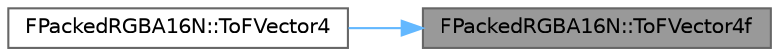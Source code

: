 digraph "FPackedRGBA16N::ToFVector4f"
{
 // INTERACTIVE_SVG=YES
 // LATEX_PDF_SIZE
  bgcolor="transparent";
  edge [fontname=Helvetica,fontsize=10,labelfontname=Helvetica,labelfontsize=10];
  node [fontname=Helvetica,fontsize=10,shape=box,height=0.2,width=0.4];
  rankdir="RL";
  Node1 [id="Node000001",label="FPackedRGBA16N::ToFVector4f",height=0.2,width=0.4,color="gray40", fillcolor="grey60", style="filled", fontcolor="black",tooltip=" "];
  Node1 -> Node2 [id="edge1_Node000001_Node000002",dir="back",color="steelblue1",style="solid",tooltip=" "];
  Node2 [id="Node000002",label="FPackedRGBA16N::ToFVector4",height=0.2,width=0.4,color="grey40", fillcolor="white", style="filled",URL="$d3/dd0/structFPackedRGBA16N.html#a936462253f8afa0e223e004a733f1634",tooltip=" "];
}
